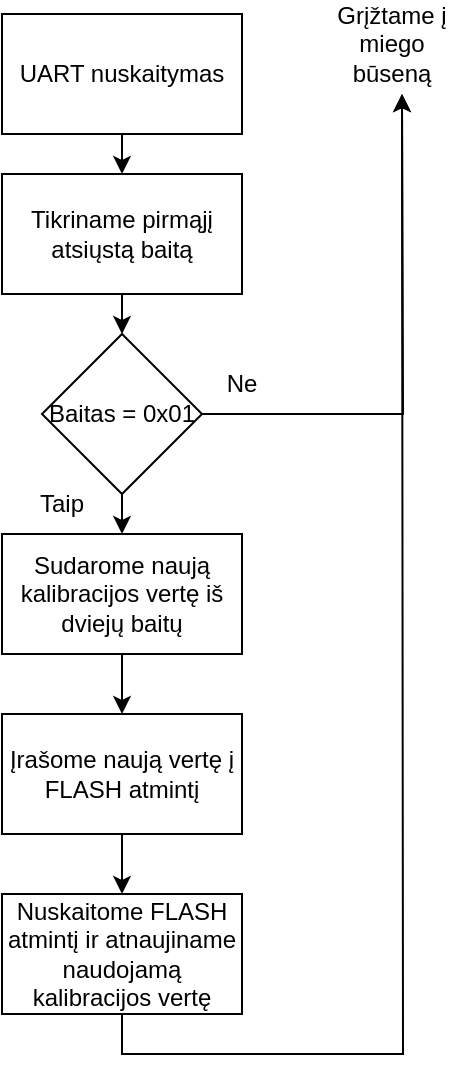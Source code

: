 <mxfile version="21.1.4" type="device">
  <diagram name="Page-1" id="czUZ3cS3veSB9Pk6Y8h7">
    <mxGraphModel dx="1290" dy="530" grid="1" gridSize="10" guides="1" tooltips="1" connect="1" arrows="1" fold="1" page="1" pageScale="1" pageWidth="850" pageHeight="1100" math="0" shadow="0">
      <root>
        <mxCell id="0" />
        <mxCell id="1" parent="0" />
        <mxCell id="EDY4hEMVbaSGnVgebHn9-3" style="edgeStyle=orthogonalEdgeStyle;rounded=0;orthogonalLoop=1;jettySize=auto;html=1;exitX=0.5;exitY=1;exitDx=0;exitDy=0;entryX=0.5;entryY=0;entryDx=0;entryDy=0;" edge="1" parent="1" source="EDY4hEMVbaSGnVgebHn9-1" target="EDY4hEMVbaSGnVgebHn9-2">
          <mxGeometry relative="1" as="geometry" />
        </mxCell>
        <mxCell id="EDY4hEMVbaSGnVgebHn9-1" value="UART nuskaitymas" style="rounded=0;whiteSpace=wrap;html=1;" vertex="1" parent="1">
          <mxGeometry x="200" y="120" width="120" height="60" as="geometry" />
        </mxCell>
        <mxCell id="EDY4hEMVbaSGnVgebHn9-6" style="edgeStyle=orthogonalEdgeStyle;rounded=0;orthogonalLoop=1;jettySize=auto;html=1;exitX=0.5;exitY=1;exitDx=0;exitDy=0;entryX=0.5;entryY=0;entryDx=0;entryDy=0;" edge="1" parent="1" source="EDY4hEMVbaSGnVgebHn9-2" target="EDY4hEMVbaSGnVgebHn9-5">
          <mxGeometry relative="1" as="geometry" />
        </mxCell>
        <mxCell id="EDY4hEMVbaSGnVgebHn9-2" value="Tikriname pirmąjį atsiųstą baitą" style="rounded=0;whiteSpace=wrap;html=1;" vertex="1" parent="1">
          <mxGeometry x="200" y="200" width="120" height="60" as="geometry" />
        </mxCell>
        <mxCell id="EDY4hEMVbaSGnVgebHn9-7" style="edgeStyle=orthogonalEdgeStyle;rounded=0;orthogonalLoop=1;jettySize=auto;html=1;exitX=1;exitY=0.5;exitDx=0;exitDy=0;" edge="1" parent="1" source="EDY4hEMVbaSGnVgebHn9-5">
          <mxGeometry relative="1" as="geometry">
            <mxPoint x="400" y="160" as="targetPoint" />
          </mxGeometry>
        </mxCell>
        <mxCell id="EDY4hEMVbaSGnVgebHn9-10" style="edgeStyle=orthogonalEdgeStyle;rounded=0;orthogonalLoop=1;jettySize=auto;html=1;exitX=0.5;exitY=1;exitDx=0;exitDy=0;entryX=0.5;entryY=0;entryDx=0;entryDy=0;" edge="1" parent="1" source="EDY4hEMVbaSGnVgebHn9-5" target="EDY4hEMVbaSGnVgebHn9-9">
          <mxGeometry relative="1" as="geometry" />
        </mxCell>
        <mxCell id="EDY4hEMVbaSGnVgebHn9-5" value="Baitas = 0x01" style="rhombus;whiteSpace=wrap;html=1;" vertex="1" parent="1">
          <mxGeometry x="220" y="280" width="80" height="80" as="geometry" />
        </mxCell>
        <mxCell id="EDY4hEMVbaSGnVgebHn9-8" value="Grįžtame į miego būseną" style="text;html=1;strokeColor=none;fillColor=none;align=center;verticalAlign=middle;whiteSpace=wrap;rounded=0;" vertex="1" parent="1">
          <mxGeometry x="365" y="120" width="60" height="30" as="geometry" />
        </mxCell>
        <mxCell id="EDY4hEMVbaSGnVgebHn9-14" style="edgeStyle=orthogonalEdgeStyle;rounded=0;orthogonalLoop=1;jettySize=auto;html=1;exitX=0.5;exitY=1;exitDx=0;exitDy=0;entryX=0.5;entryY=0;entryDx=0;entryDy=0;" edge="1" parent="1" source="EDY4hEMVbaSGnVgebHn9-9" target="EDY4hEMVbaSGnVgebHn9-13">
          <mxGeometry relative="1" as="geometry" />
        </mxCell>
        <mxCell id="EDY4hEMVbaSGnVgebHn9-9" value="Sudarome naują kalibracijos vertę iš dviejų baitų" style="rounded=0;whiteSpace=wrap;html=1;" vertex="1" parent="1">
          <mxGeometry x="200" y="380" width="120" height="60" as="geometry" />
        </mxCell>
        <mxCell id="EDY4hEMVbaSGnVgebHn9-11" value="Taip" style="text;html=1;strokeColor=none;fillColor=none;align=center;verticalAlign=middle;whiteSpace=wrap;rounded=0;" vertex="1" parent="1">
          <mxGeometry x="200" y="350" width="60" height="30" as="geometry" />
        </mxCell>
        <mxCell id="EDY4hEMVbaSGnVgebHn9-12" value="Ne" style="text;html=1;strokeColor=none;fillColor=none;align=center;verticalAlign=middle;whiteSpace=wrap;rounded=0;" vertex="1" parent="1">
          <mxGeometry x="290" y="290" width="60" height="30" as="geometry" />
        </mxCell>
        <mxCell id="EDY4hEMVbaSGnVgebHn9-16" style="edgeStyle=orthogonalEdgeStyle;rounded=0;orthogonalLoop=1;jettySize=auto;html=1;exitX=0.5;exitY=1;exitDx=0;exitDy=0;entryX=0.5;entryY=0;entryDx=0;entryDy=0;" edge="1" parent="1" source="EDY4hEMVbaSGnVgebHn9-13" target="EDY4hEMVbaSGnVgebHn9-15">
          <mxGeometry relative="1" as="geometry" />
        </mxCell>
        <mxCell id="EDY4hEMVbaSGnVgebHn9-13" value="Įrašome naują vertę į FLASH atmintį" style="rounded=0;whiteSpace=wrap;html=1;" vertex="1" parent="1">
          <mxGeometry x="200" y="470" width="120" height="60" as="geometry" />
        </mxCell>
        <mxCell id="EDY4hEMVbaSGnVgebHn9-17" style="edgeStyle=orthogonalEdgeStyle;rounded=0;orthogonalLoop=1;jettySize=auto;html=1;exitX=0.5;exitY=1;exitDx=0;exitDy=0;" edge="1" parent="1" source="EDY4hEMVbaSGnVgebHn9-15">
          <mxGeometry relative="1" as="geometry">
            <mxPoint x="400" y="160" as="targetPoint" />
          </mxGeometry>
        </mxCell>
        <mxCell id="EDY4hEMVbaSGnVgebHn9-15" value="Nuskaitome FLASH atmintį ir atnaujiname naudojamą kalibracijos vertę" style="rounded=0;whiteSpace=wrap;html=1;" vertex="1" parent="1">
          <mxGeometry x="200" y="560" width="120" height="60" as="geometry" />
        </mxCell>
      </root>
    </mxGraphModel>
  </diagram>
</mxfile>
